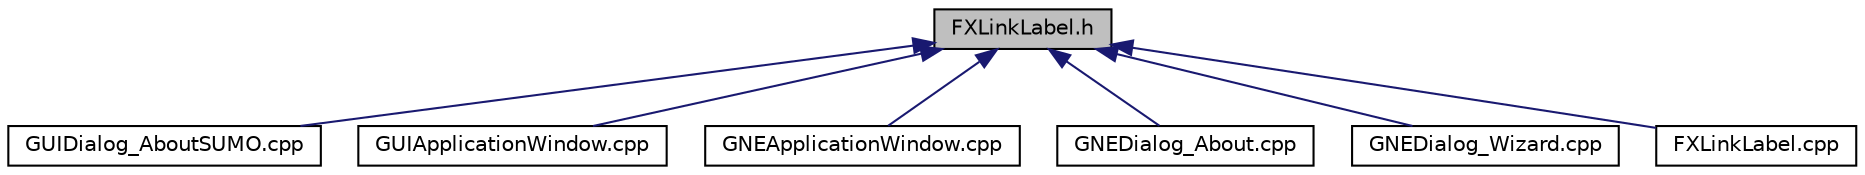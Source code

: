 digraph "FXLinkLabel.h"
{
  edge [fontname="Helvetica",fontsize="10",labelfontname="Helvetica",labelfontsize="10"];
  node [fontname="Helvetica",fontsize="10",shape=record];
  Node3 [label="FXLinkLabel.h",height=0.2,width=0.4,color="black", fillcolor="grey75", style="filled", fontcolor="black"];
  Node3 -> Node4 [dir="back",color="midnightblue",fontsize="10",style="solid",fontname="Helvetica"];
  Node4 [label="GUIDialog_AboutSUMO.cpp",height=0.2,width=0.4,color="black", fillcolor="white", style="filled",URL="$d6/de8/_g_u_i_dialog___about_s_u_m_o_8cpp.html"];
  Node3 -> Node5 [dir="back",color="midnightblue",fontsize="10",style="solid",fontname="Helvetica"];
  Node5 [label="GUIApplicationWindow.cpp",height=0.2,width=0.4,color="black", fillcolor="white", style="filled",URL="$d6/de8/_g_u_i_application_window_8cpp.html"];
  Node3 -> Node6 [dir="back",color="midnightblue",fontsize="10",style="solid",fontname="Helvetica"];
  Node6 [label="GNEApplicationWindow.cpp",height=0.2,width=0.4,color="black", fillcolor="white", style="filled",URL="$d5/d18/_g_n_e_application_window_8cpp.html"];
  Node3 -> Node7 [dir="back",color="midnightblue",fontsize="10",style="solid",fontname="Helvetica"];
  Node7 [label="GNEDialog_About.cpp",height=0.2,width=0.4,color="black", fillcolor="white", style="filled",URL="$d7/da7/_g_n_e_dialog___about_8cpp.html"];
  Node3 -> Node8 [dir="back",color="midnightblue",fontsize="10",style="solid",fontname="Helvetica"];
  Node8 [label="GNEDialog_Wizard.cpp",height=0.2,width=0.4,color="black", fillcolor="white", style="filled",URL="$db/d78/_g_n_e_dialog___wizard_8cpp.html"];
  Node3 -> Node9 [dir="back",color="midnightblue",fontsize="10",style="solid",fontname="Helvetica"];
  Node9 [label="FXLinkLabel.cpp",height=0.2,width=0.4,color="black", fillcolor="white", style="filled",URL="$df/d7b/_f_x_link_label_8cpp.html"];
}
